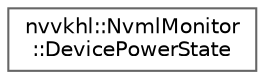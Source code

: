 digraph "Graphical Class Hierarchy"
{
 // LATEX_PDF_SIZE
  bgcolor="transparent";
  edge [fontname=Helvetica,fontsize=10,labelfontname=Helvetica,labelfontsize=10];
  node [fontname=Helvetica,fontsize=10,shape=box,height=0.2,width=0.4];
  rankdir="LR";
  Node0 [id="Node000000",label="nvvkhl::NvmlMonitor\l::DevicePowerState",height=0.2,width=0.4,color="grey40", fillcolor="white", style="filled",URL="$structnvvkhl_1_1_nvml_monitor_1_1_device_power_state.html",tooltip=" "];
}
